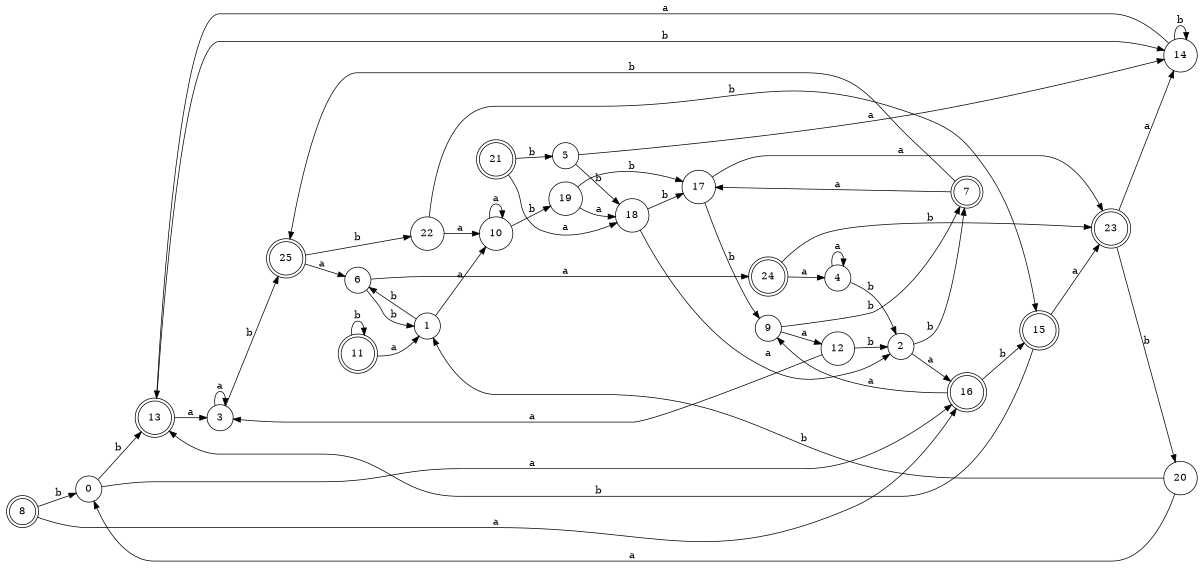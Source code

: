 digraph n21_2 {
__start0 [label="" shape="none"];

rankdir=LR;
size="8,5";

s0 [style="filled", color="black", fillcolor="white" shape="circle", label="0"];
s1 [style="filled", color="black", fillcolor="white" shape="circle", label="1"];
s2 [style="filled", color="black", fillcolor="white" shape="circle", label="2"];
s3 [style="filled", color="black", fillcolor="white" shape="circle", label="3"];
s4 [style="filled", color="black", fillcolor="white" shape="circle", label="4"];
s5 [style="filled", color="black", fillcolor="white" shape="circle", label="5"];
s6 [style="filled", color="black", fillcolor="white" shape="circle", label="6"];
s7 [style="rounded,filled", color="black", fillcolor="white" shape="doublecircle", label="7"];
s8 [style="rounded,filled", color="black", fillcolor="white" shape="doublecircle", label="8"];
s9 [style="filled", color="black", fillcolor="white" shape="circle", label="9"];
s10 [style="filled", color="black", fillcolor="white" shape="circle", label="10"];
s11 [style="rounded,filled", color="black", fillcolor="white" shape="doublecircle", label="11"];
s12 [style="filled", color="black", fillcolor="white" shape="circle", label="12"];
s13 [style="rounded,filled", color="black", fillcolor="white" shape="doublecircle", label="13"];
s14 [style="filled", color="black", fillcolor="white" shape="circle", label="14"];
s15 [style="rounded,filled", color="black", fillcolor="white" shape="doublecircle", label="15"];
s16 [style="rounded,filled", color="black", fillcolor="white" shape="doublecircle", label="16"];
s17 [style="filled", color="black", fillcolor="white" shape="circle", label="17"];
s18 [style="filled", color="black", fillcolor="white" shape="circle", label="18"];
s19 [style="filled", color="black", fillcolor="white" shape="circle", label="19"];
s20 [style="filled", color="black", fillcolor="white" shape="circle", label="20"];
s21 [style="rounded,filled", color="black", fillcolor="white" shape="doublecircle", label="21"];
s22 [style="filled", color="black", fillcolor="white" shape="circle", label="22"];
s23 [style="rounded,filled", color="black", fillcolor="white" shape="doublecircle", label="23"];
s24 [style="rounded,filled", color="black", fillcolor="white" shape="doublecircle", label="24"];
s25 [style="rounded,filled", color="black", fillcolor="white" shape="doublecircle", label="25"];
s0 -> s16 [label="a"];
s0 -> s13 [label="b"];
s1 -> s10 [label="a"];
s1 -> s6 [label="b"];
s2 -> s16 [label="a"];
s2 -> s7 [label="b"];
s3 -> s3 [label="a"];
s3 -> s25 [label="b"];
s4 -> s4 [label="a"];
s4 -> s2 [label="b"];
s5 -> s14 [label="a"];
s5 -> s18 [label="b"];
s6 -> s24 [label="a"];
s6 -> s1 [label="b"];
s7 -> s17 [label="a"];
s7 -> s25 [label="b"];
s8 -> s16 [label="a"];
s8 -> s0 [label="b"];
s9 -> s12 [label="a"];
s9 -> s7 [label="b"];
s10 -> s10 [label="a"];
s10 -> s19 [label="b"];
s11 -> s1 [label="a"];
s11 -> s11 [label="b"];
s12 -> s3 [label="a"];
s12 -> s2 [label="b"];
s13 -> s3 [label="a"];
s13 -> s14 [label="b"];
s14 -> s13 [label="a"];
s14 -> s14 [label="b"];
s15 -> s23 [label="a"];
s15 -> s13 [label="b"];
s16 -> s9 [label="a"];
s16 -> s15 [label="b"];
s17 -> s23 [label="a"];
s17 -> s9 [label="b"];
s18 -> s2 [label="a"];
s18 -> s17 [label="b"];
s19 -> s18 [label="a"];
s19 -> s17 [label="b"];
s20 -> s0 [label="a"];
s20 -> s1 [label="b"];
s21 -> s18 [label="a"];
s21 -> s5 [label="b"];
s22 -> s10 [label="a"];
s22 -> s15 [label="b"];
s23 -> s14 [label="a"];
s23 -> s20 [label="b"];
s24 -> s4 [label="a"];
s24 -> s23 [label="b"];
s25 -> s6 [label="a"];
s25 -> s22 [label="b"];

}